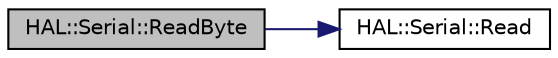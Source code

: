 digraph "HAL::Serial::ReadByte"
{
 // INTERACTIVE_SVG=YES
  edge [fontname="Helvetica",fontsize="10",labelfontname="Helvetica",labelfontsize="10"];
  node [fontname="Helvetica",fontsize="10",shape=record];
  rankdir="LR";
  Node1 [label="HAL::Serial::ReadByte",height=0.2,width=0.4,color="black", fillcolor="grey75", style="filled", fontcolor="black"];
  Node1 -> Node2 [color="midnightblue",fontsize="10",style="solid",fontname="Helvetica"];
  Node2 [label="HAL::Serial::Read",height=0.2,width=0.4,color="black", fillcolor="white", style="filled",URL="$d5/da7/class_h_a_l_1_1_serial.html#ab1577ef47416f180dc8ae9a182305339"];
}
